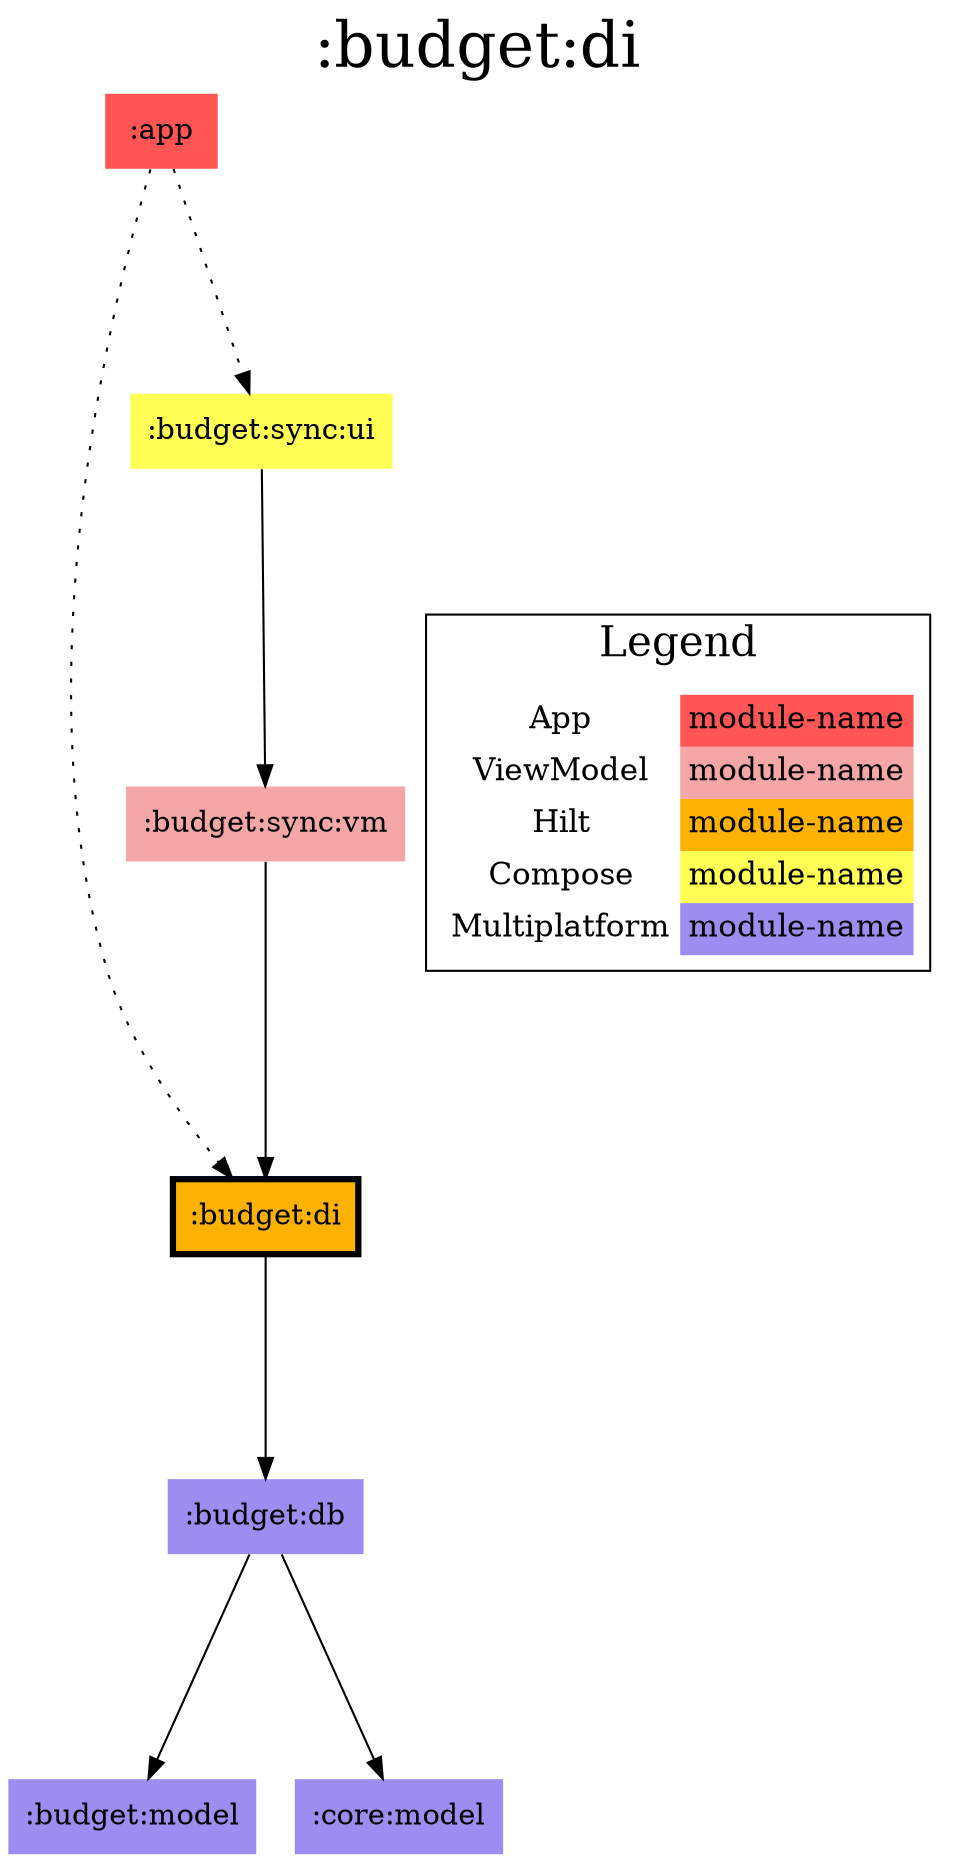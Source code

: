 digraph {
edge ["dir"="forward"]
graph ["dpi"="100","label"=":budget:di","labelloc"="t","fontsize"="30","ranksep"="1.5","rankdir"="TB"]
node ["style"="filled"]
":app" ["fillcolor"="#FF5555","shape"="none"]
":budget:db" ["fillcolor"="#9D8DF1","shape"="none"]
":budget:di" ["fillcolor"="#FCB103","color"="black","penwidth"="3","shape"="box"]
":budget:model" ["fillcolor"="#9D8DF1","shape"="none"]
":budget:sync:ui" ["fillcolor"="#FFFF55","shape"="none"]
":budget:sync:vm" ["fillcolor"="#F5A6A6","shape"="none"]
":core:model" ["fillcolor"="#9D8DF1","shape"="none"]
{
edge ["dir"="none"]
graph ["rank"="same"]
":budget:di"
}
":app" -> ":budget:di" ["style"="dotted"]
":app" -> ":budget:sync:ui" ["style"="dotted"]
":budget:db" -> ":budget:model"
":budget:db" -> ":core:model"
":budget:di" -> ":budget:db"
":budget:sync:ui" -> ":budget:sync:vm"
":budget:sync:vm" -> ":budget:di"
subgraph "cluster_legend" {
edge ["dir"="none"]
graph ["label"="Legend","fontsize"="20"]
"Legend" ["style"="filled","fillcolor"="#FFFFFF","shape"="none","margin"="0","fontsize"="15","label"=<
<TABLE BORDER="0" CELLBORDER="0" CELLSPACING="0" CELLPADDING="4">
<TR><TD>App</TD><TD BGCOLOR="#FF5555">module-name</TD></TR>
<TR><TD>ViewModel</TD><TD BGCOLOR="#F5A6A6">module-name</TD></TR>
<TR><TD>Hilt</TD><TD BGCOLOR="#FCB103">module-name</TD></TR>
<TR><TD>Compose</TD><TD BGCOLOR="#FFFF55">module-name</TD></TR>
<TR><TD>Multiplatform</TD><TD BGCOLOR="#9D8DF1">module-name</TD></TR>
</TABLE>
>]
} -> ":budget:di" ["style"="invis"]
}
